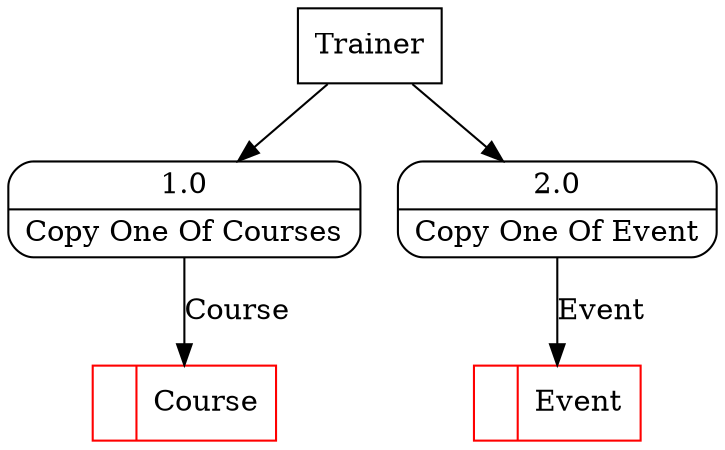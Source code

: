 digraph dfd2{ 
node[shape=record]
200 [label="<f0>  |<f1> Course " color=red];
201 [label="<f0>  |<f1> Event " color=red];
202 [label="Trainer" shape=box];
203 [label="{<f0> 1.0|<f1> Copy One Of Courses }" shape=Mrecord];
204 [label="{<f0> 2.0|<f1> Copy One Of Event }" shape=Mrecord];
202 -> 203
202 -> 204
203 -> 200 [label="Course"]
204 -> 201 [label="Event"]
}